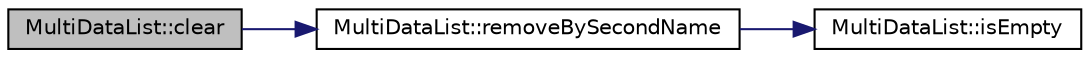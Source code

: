 digraph "MultiDataList::clear"
{
 // LATEX_PDF_SIZE
  edge [fontname="Helvetica",fontsize="10",labelfontname="Helvetica",labelfontsize="10"];
  node [fontname="Helvetica",fontsize="10",shape=record];
  rankdir="LR";
  Node1 [label="MultiDataList::clear",height=0.2,width=0.4,color="black", fillcolor="grey75", style="filled", fontcolor="black",tooltip=" "];
  Node1 -> Node2 [color="midnightblue",fontsize="10",style="solid",fontname="Helvetica"];
  Node2 [label="MultiDataList::removeBySecondName",height=0.2,width=0.4,color="black", fillcolor="white", style="filled",URL="$class_multi_data_list.html#af4247dfbc8b68173a1cec6fcc1af3093",tooltip=" "];
  Node2 -> Node3 [color="midnightblue",fontsize="10",style="solid",fontname="Helvetica"];
  Node3 [label="MultiDataList::isEmpty",height=0.2,width=0.4,color="black", fillcolor="white", style="filled",URL="$class_multi_data_list.html#a5e041d716d401667978bdc9c5f812349",tooltip=" "];
}
